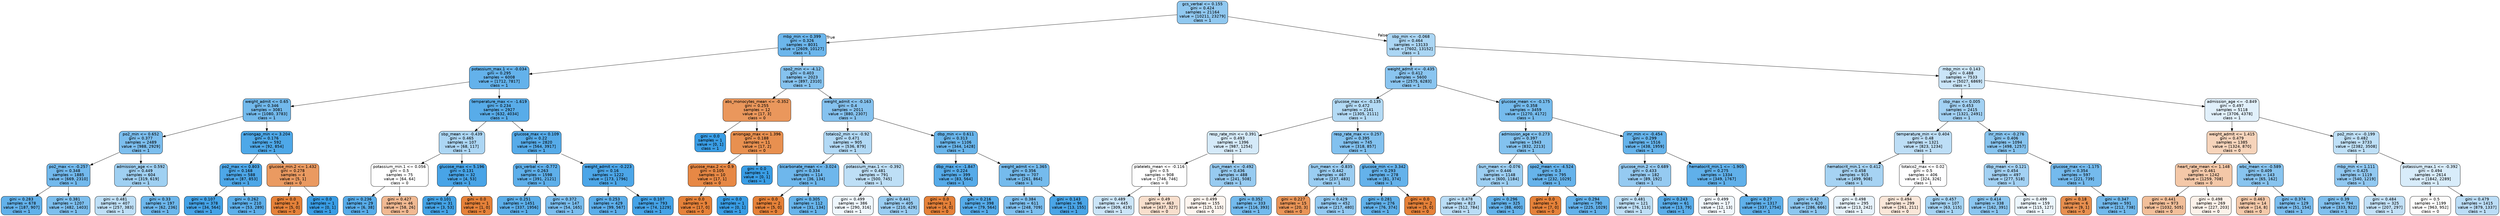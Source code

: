digraph Tree {
node [shape=box, style="filled, rounded", color="black", fontname="helvetica"] ;
edge [fontname="helvetica"] ;
0 [label="gcs_verbal <= 0.155\ngini = 0.424\nsamples = 21164\nvalue = [10211, 23279]\nclass = 1", fillcolor="#90c8f0"] ;
1 [label="mbp_min <= 0.399\ngini = 0.326\nsamples = 8031\nvalue = [2609, 10127]\nclass = 1", fillcolor="#6cb6ec"] ;
0 -> 1 [labeldistance=2.5, labelangle=45, headlabel="True"] ;
2 [label="potassium_max.1 <= -0.034\ngini = 0.295\nsamples = 6008\nvalue = [1712, 7817]\nclass = 1", fillcolor="#64b2eb"] ;
1 -> 2 ;
3 [label="weight_admit <= 0.65\ngini = 0.346\nsamples = 3081\nvalue = [1080, 3783]\nclass = 1", fillcolor="#72b9ec"] ;
2 -> 3 ;
4 [label="po2_min <= 0.652\ngini = 0.377\nsamples = 2489\nvalue = [988, 2929]\nclass = 1", fillcolor="#7cbeee"] ;
3 -> 4 ;
5 [label="po2_max <= -0.257\ngini = 0.348\nsamples = 1885\nvalue = [669, 2310]\nclass = 1", fillcolor="#72b9ed"] ;
4 -> 5 ;
6 [label="gini = 0.283\nsamples = 678\nvalue = [187, 907]\nclass = 1", fillcolor="#62b1ea"] ;
5 -> 6 ;
7 [label="gini = 0.381\nsamples = 1207\nvalue = [482, 1403]\nclass = 1", fillcolor="#7dbfee"] ;
5 -> 7 ;
8 [label="admission_age <= 0.592\ngini = 0.449\nsamples = 604\nvalue = [319, 619]\nclass = 1", fillcolor="#9fd0f2"] ;
4 -> 8 ;
9 [label="gini = 0.481\nsamples = 407\nvalue = [257, 383]\nclass = 1", fillcolor="#bedff6"] ;
8 -> 9 ;
10 [label="gini = 0.33\nsamples = 197\nvalue = [62, 236]\nclass = 1", fillcolor="#6db7ec"] ;
8 -> 10 ;
11 [label="aniongap_min <= 3.204\ngini = 0.176\nsamples = 592\nvalue = [92, 854]\nclass = 1", fillcolor="#4ea8e8"] ;
3 -> 11 ;
12 [label="po2_max <= 0.803\ngini = 0.168\nsamples = 588\nvalue = [87, 853]\nclass = 1", fillcolor="#4da7e8"] ;
11 -> 12 ;
13 [label="gini = 0.107\nsamples = 378\nvalue = [34, 564]\nclass = 1", fillcolor="#45a3e7"] ;
12 -> 13 ;
14 [label="gini = 0.262\nsamples = 210\nvalue = [53, 289]\nclass = 1", fillcolor="#5dafea"] ;
12 -> 14 ;
15 [label="glucose_min.2 <= 1.432\ngini = 0.278\nsamples = 4\nvalue = [5, 1]\nclass = 0", fillcolor="#ea9a61"] ;
11 -> 15 ;
16 [label="gini = 0.0\nsamples = 3\nvalue = [5, 0]\nclass = 0", fillcolor="#e58139"] ;
15 -> 16 ;
17 [label="gini = 0.0\nsamples = 1\nvalue = [0, 1]\nclass = 1", fillcolor="#399de5"] ;
15 -> 17 ;
18 [label="temperature_max <= -1.619\ngini = 0.234\nsamples = 2927\nvalue = [632, 4034]\nclass = 1", fillcolor="#58ace9"] ;
2 -> 18 ;
19 [label="sbp_mean <= -0.439\ngini = 0.465\nsamples = 107\nvalue = [68, 117]\nclass = 1", fillcolor="#acd6f4"] ;
18 -> 19 ;
20 [label="potassium_min.1 <= 0.056\ngini = 0.5\nsamples = 75\nvalue = [64, 64]\nclass = 0", fillcolor="#ffffff"] ;
19 -> 20 ;
21 [label="gini = 0.236\nsamples = 29\nvalue = [6, 38]\nclass = 1", fillcolor="#58ace9"] ;
20 -> 21 ;
22 [label="gini = 0.427\nsamples = 46\nvalue = [58, 26]\nclass = 0", fillcolor="#f1b992"] ;
20 -> 22 ;
23 [label="glucose_max <= 5.196\ngini = 0.131\nsamples = 32\nvalue = [4, 53]\nclass = 1", fillcolor="#48a4e7"] ;
19 -> 23 ;
24 [label="gini = 0.101\nsamples = 31\nvalue = [3, 53]\nclass = 1", fillcolor="#44a3e6"] ;
23 -> 24 ;
25 [label="gini = 0.0\nsamples = 1\nvalue = [1, 0]\nclass = 0", fillcolor="#e58139"] ;
23 -> 25 ;
26 [label="glucose_max <= 0.109\ngini = 0.22\nsamples = 2820\nvalue = [564, 3917]\nclass = 1", fillcolor="#56abe9"] ;
18 -> 26 ;
27 [label="gcs_verbal <= -0.772\ngini = 0.263\nsamples = 1598\nvalue = [391, 2121]\nclass = 1", fillcolor="#5eafea"] ;
26 -> 27 ;
28 [label="gini = 0.251\nsamples = 1451\nvalue = [337, 1956]\nclass = 1", fillcolor="#5baee9"] ;
27 -> 28 ;
29 [label="gini = 0.372\nsamples = 147\nvalue = [54, 165]\nclass = 1", fillcolor="#7abdee"] ;
27 -> 29 ;
30 [label="weight_admit <= -0.223\ngini = 0.16\nsamples = 1222\nvalue = [173, 1796]\nclass = 1", fillcolor="#4ca6e8"] ;
26 -> 30 ;
31 [label="gini = 0.253\nsamples = 429\nvalue = [99, 567]\nclass = 1", fillcolor="#5caeea"] ;
30 -> 31 ;
32 [label="gini = 0.107\nsamples = 793\nvalue = [74, 1229]\nclass = 1", fillcolor="#45a3e7"] ;
30 -> 32 ;
33 [label="spo2_min <= -4.12\ngini = 0.403\nsamples = 2023\nvalue = [897, 2310]\nclass = 1", fillcolor="#86c3ef"] ;
1 -> 33 ;
34 [label="abs_monocytes_mean <= -0.352\ngini = 0.255\nsamples = 12\nvalue = [17, 3]\nclass = 0", fillcolor="#ea975c"] ;
33 -> 34 ;
35 [label="gini = 0.0\nsamples = 1\nvalue = [0, 1]\nclass = 1", fillcolor="#399de5"] ;
34 -> 35 ;
36 [label="aniongap_max <= 1.396\ngini = 0.188\nsamples = 11\nvalue = [17, 2]\nclass = 0", fillcolor="#e89050"] ;
34 -> 36 ;
37 [label="glucose_max.2 <= 0.9\ngini = 0.105\nsamples = 10\nvalue = [17, 1]\nclass = 0", fillcolor="#e78845"] ;
36 -> 37 ;
38 [label="gini = 0.0\nsamples = 9\nvalue = [17, 0]\nclass = 0", fillcolor="#e58139"] ;
37 -> 38 ;
39 [label="gini = 0.0\nsamples = 1\nvalue = [0, 1]\nclass = 1", fillcolor="#399de5"] ;
37 -> 39 ;
40 [label="gini = 0.0\nsamples = 1\nvalue = [0, 1]\nclass = 1", fillcolor="#399de5"] ;
36 -> 40 ;
41 [label="weight_admit <= -0.163\ngini = 0.4\nsamples = 2011\nvalue = [880, 2307]\nclass = 1", fillcolor="#85c2ef"] ;
33 -> 41 ;
42 [label="totalco2_min <= -0.92\ngini = 0.471\nsamples = 905\nvalue = [536, 879]\nclass = 1", fillcolor="#b2d9f5"] ;
41 -> 42 ;
43 [label="bicarbonate_mean <= -3.024\ngini = 0.334\nsamples = 114\nvalue = [36, 134]\nclass = 1", fillcolor="#6eb7ec"] ;
42 -> 43 ;
44 [label="gini = 0.0\nsamples = 2\nvalue = [5, 0]\nclass = 0", fillcolor="#e58139"] ;
43 -> 44 ;
45 [label="gini = 0.305\nsamples = 112\nvalue = [31, 134]\nclass = 1", fillcolor="#67b4eb"] ;
43 -> 45 ;
46 [label="potassium_max.1 <= -0.392\ngini = 0.481\nsamples = 791\nvalue = [500, 745]\nclass = 1", fillcolor="#bedff6"] ;
42 -> 46 ;
47 [label="gini = 0.499\nsamples = 386\nvalue = [290, 316]\nclass = 1", fillcolor="#eff7fd"] ;
46 -> 47 ;
48 [label="gini = 0.441\nsamples = 405\nvalue = [210, 429]\nclass = 1", fillcolor="#9acdf2"] ;
46 -> 48 ;
49 [label="dbp_min <= 0.611\ngini = 0.313\nsamples = 1106\nvalue = [344, 1428]\nclass = 1", fillcolor="#69b5eb"] ;
41 -> 49 ;
50 [label="dbp_max <= -1.847\ngini = 0.224\nsamples = 399\nvalue = [83, 564]\nclass = 1", fillcolor="#56abe9"] ;
49 -> 50 ;
51 [label="gini = 0.0\nsamples = 1\nvalue = [4, 0]\nclass = 0", fillcolor="#e58139"] ;
50 -> 51 ;
52 [label="gini = 0.216\nsamples = 398\nvalue = [79, 564]\nclass = 1", fillcolor="#55abe9"] ;
50 -> 52 ;
53 [label="weight_admit <= 1.365\ngini = 0.356\nsamples = 707\nvalue = [261, 864]\nclass = 1", fillcolor="#75bbed"] ;
49 -> 53 ;
54 [label="gini = 0.384\nsamples = 611\nvalue = [248, 709]\nclass = 1", fillcolor="#7ebfee"] ;
53 -> 54 ;
55 [label="gini = 0.143\nsamples = 96\nvalue = [13, 155]\nclass = 1", fillcolor="#4aa5e7"] ;
53 -> 55 ;
56 [label="sbp_min <= -0.068\ngini = 0.464\nsamples = 13133\nvalue = [7602, 13152]\nclass = 1", fillcolor="#abd6f4"] ;
0 -> 56 [labeldistance=2.5, labelangle=-45, headlabel="False"] ;
57 [label="weight_admit <= -0.435\ngini = 0.412\nsamples = 5600\nvalue = [2575, 6283]\nclass = 1", fillcolor="#8ac5f0"] ;
56 -> 57 ;
58 [label="glucose_max <= -0.135\ngini = 0.472\nsamples = 2141\nvalue = [1305, 2111]\nclass = 1", fillcolor="#b3daf5"] ;
57 -> 58 ;
59 [label="resp_rate_min <= 0.391\ngini = 0.493\nsamples = 1396\nvalue = [987, 1254]\nclass = 1", fillcolor="#d5eaf9"] ;
58 -> 59 ;
60 [label="platelets_mean <= -0.116\ngini = 0.5\nsamples = 908\nvalue = [746, 746]\nclass = 0", fillcolor="#ffffff"] ;
59 -> 60 ;
61 [label="gini = 0.489\nsamples = 445\nvalue = [309, 419]\nclass = 1", fillcolor="#cbe5f8"] ;
60 -> 61 ;
62 [label="gini = 0.49\nsamples = 463\nvalue = [437, 327]\nclass = 0", fillcolor="#f8dfcd"] ;
60 -> 62 ;
63 [label="bun_mean <= -0.492\ngini = 0.436\nsamples = 488\nvalue = [241, 508]\nclass = 1", fillcolor="#97cbf1"] ;
59 -> 63 ;
64 [label="gini = 0.499\nsamples = 155\nvalue = [125, 115]\nclass = 0", fillcolor="#fdf5ef"] ;
63 -> 64 ;
65 [label="gini = 0.352\nsamples = 333\nvalue = [116, 393]\nclass = 1", fillcolor="#73baed"] ;
63 -> 65 ;
66 [label="resp_rate_max <= 0.257\ngini = 0.395\nsamples = 745\nvalue = [318, 857]\nclass = 1", fillcolor="#82c1ef"] ;
58 -> 66 ;
67 [label="bun_mean <= -0.835\ngini = 0.442\nsamples = 467\nvalue = [237, 483]\nclass = 1", fillcolor="#9acdf2"] ;
66 -> 67 ;
68 [label="gini = 0.227\nsamples = 15\nvalue = [20, 3]\nclass = 0", fillcolor="#e99457"] ;
67 -> 68 ;
69 [label="gini = 0.429\nsamples = 452\nvalue = [217, 480]\nclass = 1", fillcolor="#93c9f1"] ;
67 -> 69 ;
70 [label="glucose_min <= 3.342\ngini = 0.293\nsamples = 278\nvalue = [81, 374]\nclass = 1", fillcolor="#64b2eb"] ;
66 -> 70 ;
71 [label="gini = 0.281\nsamples = 276\nvalue = [76, 374]\nclass = 1", fillcolor="#61b1ea"] ;
70 -> 71 ;
72 [label="gini = 0.0\nsamples = 2\nvalue = [5, 0]\nclass = 0", fillcolor="#e58139"] ;
70 -> 72 ;
73 [label="glucose_mean <= -0.175\ngini = 0.358\nsamples = 3459\nvalue = [1270, 4172]\nclass = 1", fillcolor="#75bbed"] ;
57 -> 73 ;
74 [label="admission_age <= 0.273\ngini = 0.397\nsamples = 1943\nvalue = [832, 2213]\nclass = 1", fillcolor="#83c2ef"] ;
73 -> 74 ;
75 [label="bun_mean <= -0.076\ngini = 0.446\nsamples = 1148\nvalue = [600, 1184]\nclass = 1", fillcolor="#9dcff2"] ;
74 -> 75 ;
76 [label="gini = 0.478\nsamples = 823\nvalue = [512, 784]\nclass = 1", fillcolor="#baddf6"] ;
75 -> 76 ;
77 [label="gini = 0.296\nsamples = 325\nvalue = [88, 400]\nclass = 1", fillcolor="#65b3eb"] ;
75 -> 77 ;
78 [label="spo2_mean <= -4.524\ngini = 0.3\nsamples = 795\nvalue = [232, 1029]\nclass = 1", fillcolor="#66b3eb"] ;
74 -> 78 ;
79 [label="gini = 0.0\nsamples = 5\nvalue = [7, 0]\nclass = 0", fillcolor="#e58139"] ;
78 -> 79 ;
80 [label="gini = 0.294\nsamples = 790\nvalue = [225, 1029]\nclass = 1", fillcolor="#64b2eb"] ;
78 -> 80 ;
81 [label="inr_min <= -0.454\ngini = 0.299\nsamples = 1516\nvalue = [438, 1959]\nclass = 1", fillcolor="#65b3eb"] ;
73 -> 81 ;
82 [label="glucose_min.2 <= 0.689\ngini = 0.433\nsamples = 182\nvalue = [89, 192]\nclass = 1", fillcolor="#95caf1"] ;
81 -> 82 ;
83 [label="gini = 0.481\nsamples = 121\nvalue = [76, 113]\nclass = 1", fillcolor="#bedff6"] ;
82 -> 83 ;
84 [label="gini = 0.243\nsamples = 61\nvalue = [13, 79]\nclass = 1", fillcolor="#5aade9"] ;
82 -> 84 ;
85 [label="hematocrit_min.1 <= -1.905\ngini = 0.275\nsamples = 1334\nvalue = [349, 1767]\nclass = 1", fillcolor="#60b0ea"] ;
81 -> 85 ;
86 [label="gini = 0.499\nsamples = 17\nvalue = [12, 13]\nclass = 1", fillcolor="#f0f7fd"] ;
85 -> 86 ;
87 [label="gini = 0.27\nsamples = 1317\nvalue = [337, 1754]\nclass = 1", fillcolor="#5fb0ea"] ;
85 -> 87 ;
88 [label="mbp_min <= 0.143\ngini = 0.488\nsamples = 7533\nvalue = [5027, 6869]\nclass = 1", fillcolor="#cae5f8"] ;
56 -> 88 ;
89 [label="sbp_max <= 0.005\ngini = 0.453\nsamples = 2415\nvalue = [1321, 2491]\nclass = 1", fillcolor="#a2d1f3"] ;
88 -> 89 ;
90 [label="temperature_min <= 0.404\ngini = 0.48\nsamples = 1321\nvalue = [823, 1234]\nclass = 1", fillcolor="#bddef6"] ;
89 -> 90 ;
91 [label="hematocrit_min.1 <= 0.412\ngini = 0.458\nsamples = 915\nvalue = [499, 908]\nclass = 1", fillcolor="#a6d3f3"] ;
90 -> 91 ;
92 [label="gini = 0.42\nsamples = 620\nvalue = [286, 666]\nclass = 1", fillcolor="#8ec7f0"] ;
91 -> 92 ;
93 [label="gini = 0.498\nsamples = 295\nvalue = [213, 242]\nclass = 1", fillcolor="#e7f3fc"] ;
91 -> 93 ;
94 [label="totalco2_max <= 0.02\ngini = 0.5\nsamples = 406\nvalue = [324, 326]\nclass = 1", fillcolor="#fefeff"] ;
90 -> 94 ;
95 [label="gini = 0.494\nsamples = 299\nvalue = [261, 211]\nclass = 0", fillcolor="#fae7d9"] ;
94 -> 95 ;
96 [label="gini = 0.457\nsamples = 107\nvalue = [63, 115]\nclass = 1", fillcolor="#a5d3f3"] ;
94 -> 96 ;
97 [label="inr_min <= -0.276\ngini = 0.406\nsamples = 1094\nvalue = [498, 1257]\nclass = 1", fillcolor="#87c4ef"] ;
89 -> 97 ;
98 [label="dbp_mean <= 0.121\ngini = 0.454\nsamples = 497\nvalue = [277, 518]\nclass = 1", fillcolor="#a3d1f3"] ;
97 -> 98 ;
99 [label="gini = 0.414\nsamples = 338\nvalue = [162, 391]\nclass = 1", fillcolor="#8bc6f0"] ;
98 -> 99 ;
100 [label="gini = 0.499\nsamples = 159\nvalue = [115, 127]\nclass = 1", fillcolor="#ecf6fd"] ;
98 -> 100 ;
101 [label="glucose_max <= -1.175\ngini = 0.354\nsamples = 597\nvalue = [221, 739]\nclass = 1", fillcolor="#74baed"] ;
97 -> 101 ;
102 [label="gini = 0.18\nsamples = 6\nvalue = [9, 1]\nclass = 0", fillcolor="#e88f4f"] ;
101 -> 102 ;
103 [label="gini = 0.347\nsamples = 591\nvalue = [212, 738]\nclass = 1", fillcolor="#72b9ec"] ;
101 -> 103 ;
104 [label="admission_age <= -0.849\ngini = 0.497\nsamples = 5118\nvalue = [3706, 4378]\nclass = 1", fillcolor="#e1f0fb"] ;
88 -> 104 ;
105 [label="weight_admit <= 1.415\ngini = 0.479\nsamples = 1385\nvalue = [1324, 870]\nclass = 0", fillcolor="#f6d4bb"] ;
104 -> 105 ;
106 [label="heart_rate_mean <= 1.148\ngini = 0.461\nsamples = 1242\nvalue = [1259, 708]\nclass = 0", fillcolor="#f4c8a8"] ;
105 -> 106 ;
107 [label="gini = 0.441\nsamples = 973\nvalue = [1032, 505]\nclass = 0", fillcolor="#f2bf9a"] ;
106 -> 107 ;
108 [label="gini = 0.498\nsamples = 269\nvalue = [227, 203]\nclass = 0", fillcolor="#fcf2ea"] ;
106 -> 108 ;
109 [label="wbc_mean <= -0.589\ngini = 0.409\nsamples = 143\nvalue = [65, 162]\nclass = 1", fillcolor="#88c4ef"] ;
105 -> 109 ;
110 [label="gini = 0.463\nsamples = 14\nvalue = [14, 8]\nclass = 0", fillcolor="#f4c9aa"] ;
109 -> 110 ;
111 [label="gini = 0.374\nsamples = 129\nvalue = [51, 154]\nclass = 1", fillcolor="#7bbdee"] ;
109 -> 111 ;
112 [label="po2_min <= -0.199\ngini = 0.482\nsamples = 3733\nvalue = [2382, 3508]\nclass = 1", fillcolor="#bfe0f7"] ;
104 -> 112 ;
113 [label="mbp_min <= 1.111\ngini = 0.425\nsamples = 1119\nvalue = [540, 1219]\nclass = 1", fillcolor="#91c8f1"] ;
112 -> 113 ;
114 [label="gini = 0.39\nsamples = 794\nvalue = [333, 922]\nclass = 1", fillcolor="#81c0ee"] ;
113 -> 114 ;
115 [label="gini = 0.484\nsamples = 325\nvalue = [207, 297]\nclass = 1", fillcolor="#c3e1f7"] ;
113 -> 115 ;
116 [label="potassium_max.1 <= -0.392\ngini = 0.494\nsamples = 2614\nvalue = [1842, 2289]\nclass = 1", fillcolor="#d8ecfa"] ;
112 -> 116 ;
117 [label="gini = 0.5\nsamples = 1199\nvalue = [963, 952]\nclass = 0", fillcolor="#fffefd"] ;
116 -> 117 ;
118 [label="gini = 0.479\nsamples = 1415\nvalue = [879, 1337]\nclass = 1", fillcolor="#bbddf6"] ;
116 -> 118 ;
}